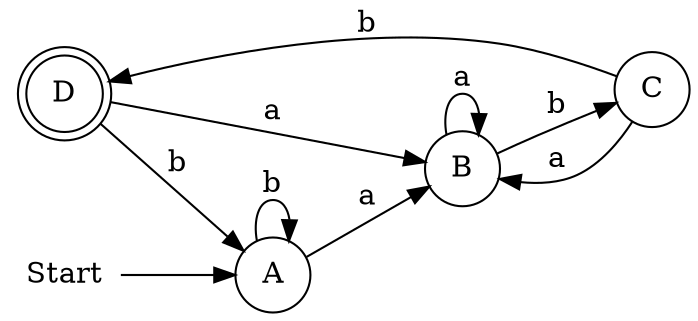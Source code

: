 digraph {
    graph [rankdir=LR]
    node [shape=circle]
    D [shape=doublecircle]
    A -> B [label=" a "]
    A -> A [label=" b "]
    B -> B [label=" a "]
    B -> C [label=" b "]
    C -> B [label=" a "]
    C -> D [label=" b "]
    D -> B [label=" a "]
    D -> A [label=" b "]
    start [label="Start" shape=none]
    start -> A
}
